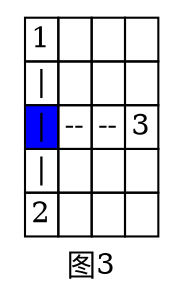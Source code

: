 graph g {
    label="图3"
    a[shape=none label=<
        <TABLE border="0" cellborder="1" cellspacing="0">
        <tr>
            <td>1</td> <td>  </td>  <td>  </td>  <td>  </td>
        </tr>
        <tr>
            <td>|</td> <td>  </td>  <td>  </td>  <td>  </td>
        </tr>
        <tr>
            <td bgcolor="blue">|</td> <td>--</td>  <td>--</td>  <td>3</td>
        </tr>
        <tr>
            <td>|</td> <td>  </td>  <td>  </td>  <td>  </td>
        </tr>
        <tr>
            <td>2</td> <td>  </td>  <td>  </td>  <td>  </td>
        </tr>
        </TABLE>
        >]
}
